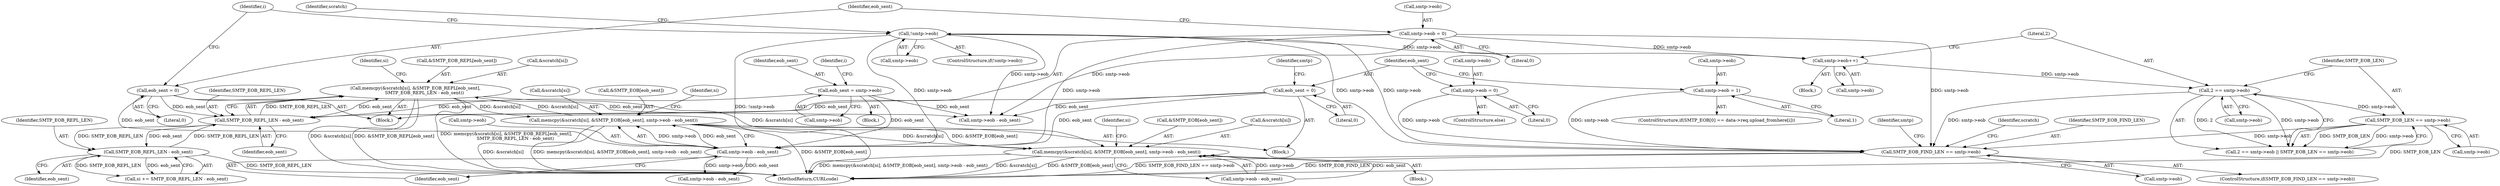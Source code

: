 digraph "0_curl_ba1dbd78e5f1ed67c1b8d37ac89d90e5e330b628@API" {
"1000313" [label="(Call,memcpy(&scratch[si], &SMTP_EOB_REPL[eob_sent],\n             SMTP_EOB_REPL_LEN - eob_sent))"];
"1000254" [label="(Call,memcpy(&scratch[si], &SMTP_EOB[eob_sent], smtp->eob - eob_sent))"];
"1000313" [label="(Call,memcpy(&scratch[si], &SMTP_EOB_REPL[eob_sent],\n             SMTP_EOB_REPL_LEN - eob_sent))"];
"1000322" [label="(Call,SMTP_EOB_REPL_LEN - eob_sent)"];
"1000327" [label="(Call,SMTP_EOB_REPL_LEN - eob_sent)"];
"1000187" [label="(Call,eob_sent = smtp->eob)"];
"1000335" [label="(Call,eob_sent = 0)"];
"1000298" [label="(Call,eob_sent = 0)"];
"1000263" [label="(Call,smtp->eob - eob_sent)"];
"1000330" [label="(Call,smtp->eob = 0)"];
"1000340" [label="(Call,!smtp->eob)"];
"1000307" [label="(Call,SMTP_EOB_FIND_LEN == smtp->eob)"];
"1000293" [label="(Call,smtp->eob = 0)"];
"1000227" [label="(Call,2 == smtp->eob)"];
"1000221" [label="(Call,smtp->eob++)"];
"1000232" [label="(Call,SMTP_EOB_LEN == smtp->eob)"];
"1000287" [label="(Call,smtp->eob = 1)"];
"1000363" [label="(Call,memcpy(&scratch[si], &SMTP_EOB[eob_sent], smtp->eob - eob_sent))"];
"1000267" [label="(Identifier,eob_sent)"];
"1000312" [label="(Block,)"];
"1000341" [label="(Call,smtp->eob)"];
"1000275" [label="(ControlStructure,if(SMTP_EOB[0] == data->req.upload_fromhere[i]))"];
"1000378" [label="(Identifier,si)"];
"1000339" [label="(ControlStructure,if(!smtp->eob))"];
"1000329" [label="(Identifier,eob_sent)"];
"1000372" [label="(Call,smtp->eob - eob_sent)"];
"1000335" [label="(Call,eob_sent = 0)"];
"1000368" [label="(Call,&SMTP_EOB[eob_sent])"];
"1000270" [label="(Call,smtp->eob - eob_sent)"];
"1000232" [label="(Call,SMTP_EOB_LEN == smtp->eob)"];
"1000264" [label="(Call,smtp->eob)"];
"1000292" [label="(ControlStructure,else)"];
"1000327" [label="(Call,SMTP_EOB_REPL_LEN - eob_sent)"];
"1000342" [label="(Identifier,smtp)"];
"1000298" [label="(Call,eob_sent = 0)"];
"1000313" [label="(Call,memcpy(&scratch[si], &SMTP_EOB_REPL[eob_sent],\n             SMTP_EOB_REPL_LEN - eob_sent))"];
"1000328" [label="(Identifier,SMTP_EOB_REPL_LEN)"];
"1000255" [label="(Call,&scratch[si])"];
"1000334" [label="(Literal,0)"];
"1000300" [label="(Literal,0)"];
"1000331" [label="(Call,smtp->eob)"];
"1000318" [label="(Call,&SMTP_EOB_REPL[eob_sent])"];
"1000233" [label="(Identifier,SMTP_EOB_LEN)"];
"1000291" [label="(Literal,1)"];
"1000316" [label="(Identifier,scratch)"];
"1000314" [label="(Call,&scratch[si])"];
"1000324" [label="(Identifier,eob_sent)"];
"1000204" [label="(Identifier,i)"];
"1000362" [label="(Block,)"];
"1000323" [label="(Identifier,SMTP_EOB_REPL_LEN)"];
"1000417" [label="(MethodReturn,CURLcode)"];
"1000325" [label="(Call,si += SMTP_EOB_REPL_LEN - eob_sent)"];
"1000297" [label="(Literal,0)"];
"1000287" [label="(Call,smtp->eob = 1)"];
"1000229" [label="(Call,smtp->eob)"];
"1000340" [label="(Call,!smtp->eob)"];
"1000322" [label="(Call,SMTP_EOB_REPL_LEN - eob_sent)"];
"1000222" [label="(Call,smtp->eob)"];
"1000189" [label="(Call,smtp->eob)"];
"1000309" [label="(Call,smtp->eob)"];
"1000363" [label="(Call,memcpy(&scratch[si], &SMTP_EOB[eob_sent], smtp->eob - eob_sent))"];
"1000221" [label="(Call,smtp->eob++)"];
"1000263" [label="(Call,smtp->eob - eob_sent)"];
"1000294" [label="(Call,smtp->eob)"];
"1000227" [label="(Call,2 == smtp->eob)"];
"1000337" [label="(Literal,0)"];
"1000357" [label="(Call,smtp->eob - eob_sent)"];
"1000226" [label="(Call,2 == smtp->eob || SMTP_EOB_LEN == smtp->eob)"];
"1000336" [label="(Identifier,eob_sent)"];
"1000293" [label="(Call,smtp->eob = 0)"];
"1000119" [label="(Block,)"];
"1000254" [label="(Call,memcpy(&scratch[si], &SMTP_EOB[eob_sent], smtp->eob - eob_sent))"];
"1000195" [label="(Identifier,i)"];
"1000346" [label="(Identifier,scratch)"];
"1000307" [label="(Call,SMTP_EOB_FIND_LEN == smtp->eob)"];
"1000308" [label="(Identifier,SMTP_EOB_FIND_LEN)"];
"1000228" [label="(Literal,2)"];
"1000220" [label="(Block,)"];
"1000253" [label="(Block,)"];
"1000234" [label="(Call,smtp->eob)"];
"1000288" [label="(Call,smtp->eob)"];
"1000364" [label="(Call,&scratch[si])"];
"1000188" [label="(Identifier,eob_sent)"];
"1000306" [label="(ControlStructure,if(SMTP_EOB_FIND_LEN == smtp->eob))"];
"1000303" [label="(Identifier,smtp)"];
"1000259" [label="(Call,&SMTP_EOB[eob_sent])"];
"1000269" [label="(Identifier,si)"];
"1000299" [label="(Identifier,eob_sent)"];
"1000330" [label="(Call,smtp->eob = 0)"];
"1000187" [label="(Call,eob_sent = smtp->eob)"];
"1000326" [label="(Identifier,si)"];
"1000313" -> "1000312"  [label="AST: "];
"1000313" -> "1000322"  [label="CFG: "];
"1000314" -> "1000313"  [label="AST: "];
"1000318" -> "1000313"  [label="AST: "];
"1000322" -> "1000313"  [label="AST: "];
"1000326" -> "1000313"  [label="CFG: "];
"1000313" -> "1000417"  [label="DDG: &SMTP_EOB_REPL[eob_sent]"];
"1000313" -> "1000417"  [label="DDG: memcpy(&scratch[si], &SMTP_EOB_REPL[eob_sent],\n             SMTP_EOB_REPL_LEN - eob_sent)"];
"1000313" -> "1000417"  [label="DDG: &scratch[si]"];
"1000313" -> "1000254"  [label="DDG: &scratch[si]"];
"1000254" -> "1000313"  [label="DDG: &scratch[si]"];
"1000322" -> "1000313"  [label="DDG: SMTP_EOB_REPL_LEN"];
"1000322" -> "1000313"  [label="DDG: eob_sent"];
"1000313" -> "1000363"  [label="DDG: &scratch[si]"];
"1000254" -> "1000253"  [label="AST: "];
"1000254" -> "1000263"  [label="CFG: "];
"1000255" -> "1000254"  [label="AST: "];
"1000259" -> "1000254"  [label="AST: "];
"1000263" -> "1000254"  [label="AST: "];
"1000269" -> "1000254"  [label="CFG: "];
"1000254" -> "1000417"  [label="DDG: &SMTP_EOB[eob_sent]"];
"1000254" -> "1000417"  [label="DDG: &scratch[si]"];
"1000254" -> "1000417"  [label="DDG: memcpy(&scratch[si], &SMTP_EOB[eob_sent], smtp->eob - eob_sent)"];
"1000263" -> "1000254"  [label="DDG: smtp->eob"];
"1000263" -> "1000254"  [label="DDG: eob_sent"];
"1000254" -> "1000363"  [label="DDG: &scratch[si]"];
"1000254" -> "1000363"  [label="DDG: &SMTP_EOB[eob_sent]"];
"1000322" -> "1000324"  [label="CFG: "];
"1000323" -> "1000322"  [label="AST: "];
"1000324" -> "1000322"  [label="AST: "];
"1000327" -> "1000322"  [label="DDG: SMTP_EOB_REPL_LEN"];
"1000187" -> "1000322"  [label="DDG: eob_sent"];
"1000335" -> "1000322"  [label="DDG: eob_sent"];
"1000298" -> "1000322"  [label="DDG: eob_sent"];
"1000322" -> "1000327"  [label="DDG: SMTP_EOB_REPL_LEN"];
"1000322" -> "1000327"  [label="DDG: eob_sent"];
"1000327" -> "1000325"  [label="AST: "];
"1000327" -> "1000329"  [label="CFG: "];
"1000328" -> "1000327"  [label="AST: "];
"1000329" -> "1000327"  [label="AST: "];
"1000325" -> "1000327"  [label="CFG: "];
"1000327" -> "1000417"  [label="DDG: SMTP_EOB_REPL_LEN"];
"1000327" -> "1000325"  [label="DDG: SMTP_EOB_REPL_LEN"];
"1000327" -> "1000325"  [label="DDG: eob_sent"];
"1000187" -> "1000119"  [label="AST: "];
"1000187" -> "1000189"  [label="CFG: "];
"1000188" -> "1000187"  [label="AST: "];
"1000189" -> "1000187"  [label="AST: "];
"1000195" -> "1000187"  [label="CFG: "];
"1000187" -> "1000263"  [label="DDG: eob_sent"];
"1000187" -> "1000357"  [label="DDG: eob_sent"];
"1000335" -> "1000312"  [label="AST: "];
"1000335" -> "1000337"  [label="CFG: "];
"1000336" -> "1000335"  [label="AST: "];
"1000337" -> "1000335"  [label="AST: "];
"1000204" -> "1000335"  [label="CFG: "];
"1000335" -> "1000263"  [label="DDG: eob_sent"];
"1000335" -> "1000357"  [label="DDG: eob_sent"];
"1000298" -> "1000253"  [label="AST: "];
"1000298" -> "1000300"  [label="CFG: "];
"1000299" -> "1000298"  [label="AST: "];
"1000300" -> "1000298"  [label="AST: "];
"1000303" -> "1000298"  [label="CFG: "];
"1000298" -> "1000263"  [label="DDG: eob_sent"];
"1000298" -> "1000357"  [label="DDG: eob_sent"];
"1000263" -> "1000267"  [label="CFG: "];
"1000264" -> "1000263"  [label="AST: "];
"1000267" -> "1000263"  [label="AST: "];
"1000330" -> "1000263"  [label="DDG: smtp->eob"];
"1000340" -> "1000263"  [label="DDG: smtp->eob"];
"1000263" -> "1000270"  [label="DDG: smtp->eob"];
"1000263" -> "1000270"  [label="DDG: eob_sent"];
"1000330" -> "1000312"  [label="AST: "];
"1000330" -> "1000334"  [label="CFG: "];
"1000331" -> "1000330"  [label="AST: "];
"1000334" -> "1000330"  [label="AST: "];
"1000336" -> "1000330"  [label="CFG: "];
"1000330" -> "1000221"  [label="DDG: smtp->eob"];
"1000330" -> "1000307"  [label="DDG: smtp->eob"];
"1000330" -> "1000357"  [label="DDG: smtp->eob"];
"1000340" -> "1000339"  [label="AST: "];
"1000340" -> "1000341"  [label="CFG: "];
"1000341" -> "1000340"  [label="AST: "];
"1000346" -> "1000340"  [label="CFG: "];
"1000204" -> "1000340"  [label="CFG: "];
"1000340" -> "1000417"  [label="DDG: !smtp->eob"];
"1000340" -> "1000221"  [label="DDG: smtp->eob"];
"1000340" -> "1000307"  [label="DDG: smtp->eob"];
"1000307" -> "1000340"  [label="DDG: smtp->eob"];
"1000340" -> "1000357"  [label="DDG: smtp->eob"];
"1000307" -> "1000306"  [label="AST: "];
"1000307" -> "1000309"  [label="CFG: "];
"1000308" -> "1000307"  [label="AST: "];
"1000309" -> "1000307"  [label="AST: "];
"1000316" -> "1000307"  [label="CFG: "];
"1000342" -> "1000307"  [label="CFG: "];
"1000307" -> "1000417"  [label="DDG: SMTP_EOB_FIND_LEN == smtp->eob"];
"1000307" -> "1000417"  [label="DDG: SMTP_EOB_FIND_LEN"];
"1000293" -> "1000307"  [label="DDG: smtp->eob"];
"1000227" -> "1000307"  [label="DDG: smtp->eob"];
"1000232" -> "1000307"  [label="DDG: smtp->eob"];
"1000287" -> "1000307"  [label="DDG: smtp->eob"];
"1000293" -> "1000292"  [label="AST: "];
"1000293" -> "1000297"  [label="CFG: "];
"1000294" -> "1000293"  [label="AST: "];
"1000297" -> "1000293"  [label="AST: "];
"1000299" -> "1000293"  [label="CFG: "];
"1000227" -> "1000226"  [label="AST: "];
"1000227" -> "1000229"  [label="CFG: "];
"1000228" -> "1000227"  [label="AST: "];
"1000229" -> "1000227"  [label="AST: "];
"1000233" -> "1000227"  [label="CFG: "];
"1000226" -> "1000227"  [label="CFG: "];
"1000227" -> "1000226"  [label="DDG: 2"];
"1000227" -> "1000226"  [label="DDG: smtp->eob"];
"1000221" -> "1000227"  [label="DDG: smtp->eob"];
"1000227" -> "1000232"  [label="DDG: smtp->eob"];
"1000221" -> "1000220"  [label="AST: "];
"1000221" -> "1000222"  [label="CFG: "];
"1000222" -> "1000221"  [label="AST: "];
"1000228" -> "1000221"  [label="CFG: "];
"1000232" -> "1000226"  [label="AST: "];
"1000232" -> "1000234"  [label="CFG: "];
"1000233" -> "1000232"  [label="AST: "];
"1000234" -> "1000232"  [label="AST: "];
"1000226" -> "1000232"  [label="CFG: "];
"1000232" -> "1000417"  [label="DDG: SMTP_EOB_LEN"];
"1000232" -> "1000226"  [label="DDG: SMTP_EOB_LEN"];
"1000232" -> "1000226"  [label="DDG: smtp->eob"];
"1000287" -> "1000275"  [label="AST: "];
"1000287" -> "1000291"  [label="CFG: "];
"1000288" -> "1000287"  [label="AST: "];
"1000291" -> "1000287"  [label="AST: "];
"1000299" -> "1000287"  [label="CFG: "];
"1000363" -> "1000362"  [label="AST: "];
"1000363" -> "1000372"  [label="CFG: "];
"1000364" -> "1000363"  [label="AST: "];
"1000368" -> "1000363"  [label="AST: "];
"1000372" -> "1000363"  [label="AST: "];
"1000378" -> "1000363"  [label="CFG: "];
"1000363" -> "1000417"  [label="DDG: &scratch[si]"];
"1000363" -> "1000417"  [label="DDG: &SMTP_EOB[eob_sent]"];
"1000363" -> "1000417"  [label="DDG: memcpy(&scratch[si], &SMTP_EOB[eob_sent], smtp->eob - eob_sent)"];
"1000372" -> "1000363"  [label="DDG: smtp->eob"];
"1000372" -> "1000363"  [label="DDG: eob_sent"];
}
